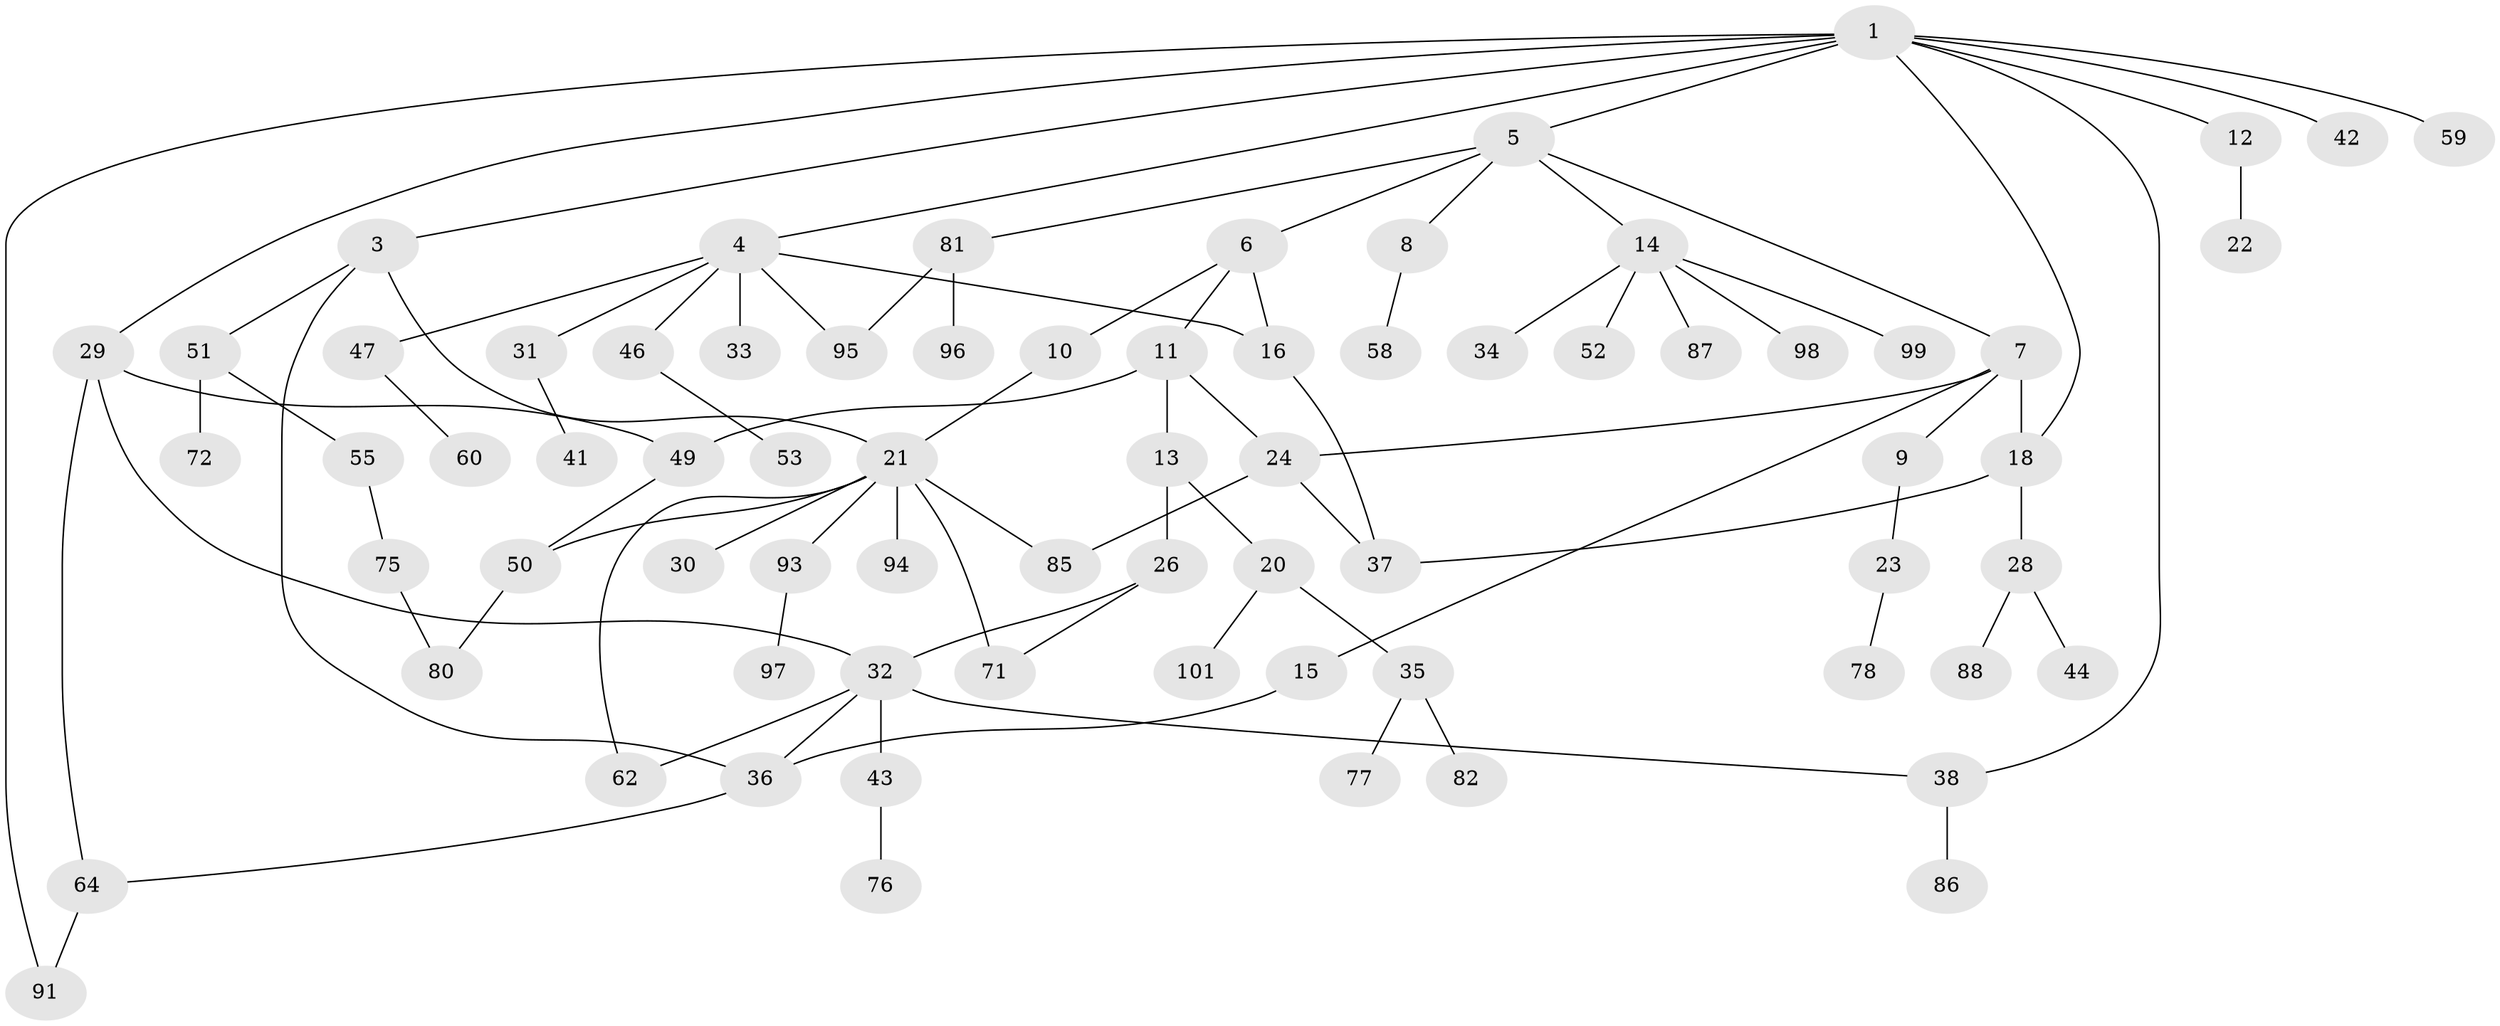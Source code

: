 // Generated by graph-tools (version 1.1) at 2025/51/02/27/25 19:51:40]
// undirected, 72 vertices, 90 edges
graph export_dot {
graph [start="1"]
  node [color=gray90,style=filled];
  1 [super="+2"];
  3;
  4 [super="+27"];
  5 [super="+67"];
  6 [super="+68"];
  7 [super="+84"];
  8;
  9;
  10 [super="+17"];
  11 [super="+57"];
  12 [super="+40"];
  13;
  14 [super="+69"];
  15 [super="+90"];
  16 [super="+65"];
  18 [super="+19"];
  20 [super="+79"];
  21 [super="+83"];
  22 [super="+48"];
  23 [super="+25"];
  24 [super="+70"];
  26 [super="+74"];
  28;
  29;
  30;
  31;
  32 [super="+39"];
  33;
  34;
  35;
  36 [super="+45"];
  37 [super="+66"];
  38 [super="+61"];
  41 [super="+103"];
  42;
  43;
  44;
  46;
  47 [super="+73"];
  49;
  50 [super="+54"];
  51 [super="+56"];
  52;
  53 [super="+92"];
  55;
  58 [super="+63"];
  59;
  60 [super="+102"];
  62 [super="+100"];
  64;
  71;
  72;
  75 [super="+89"];
  76;
  77;
  78;
  80;
  81;
  82;
  85;
  86;
  87;
  88;
  91 [super="+104"];
  93;
  94;
  95;
  96;
  97;
  98;
  99;
  101;
  1 -- 3;
  1 -- 29;
  1 -- 4;
  1 -- 5;
  1 -- 42;
  1 -- 12;
  1 -- 59;
  1 -- 18;
  1 -- 91;
  1 -- 38;
  3 -- 36;
  3 -- 51;
  3 -- 21;
  4 -- 16;
  4 -- 31;
  4 -- 47;
  4 -- 33;
  4 -- 46;
  4 -- 95;
  5 -- 6;
  5 -- 7;
  5 -- 8;
  5 -- 14;
  5 -- 81;
  6 -- 10;
  6 -- 11;
  6 -- 16;
  7 -- 9;
  7 -- 15;
  7 -- 18;
  7 -- 24;
  8 -- 58;
  9 -- 23;
  10 -- 21;
  11 -- 13;
  11 -- 24;
  11 -- 49;
  12 -- 22;
  13 -- 20;
  13 -- 26;
  14 -- 34;
  14 -- 52;
  14 -- 87;
  14 -- 98;
  14 -- 99;
  15 -- 36;
  16 -- 37;
  18 -- 28;
  18 -- 37;
  20 -- 35;
  20 -- 101;
  21 -- 30;
  21 -- 50;
  21 -- 71;
  21 -- 85;
  21 -- 93;
  21 -- 62;
  21 -- 94;
  23 -- 78;
  24 -- 85;
  24 -- 37;
  26 -- 71;
  26 -- 32;
  28 -- 44;
  28 -- 88;
  29 -- 32;
  29 -- 49;
  29 -- 64;
  31 -- 41;
  32 -- 38;
  32 -- 36;
  32 -- 43;
  32 -- 62;
  35 -- 77;
  35 -- 82;
  36 -- 64;
  38 -- 86;
  43 -- 76;
  46 -- 53;
  47 -- 60;
  49 -- 50;
  50 -- 80;
  51 -- 55;
  51 -- 72;
  55 -- 75;
  64 -- 91;
  75 -- 80;
  81 -- 95;
  81 -- 96;
  93 -- 97;
}
